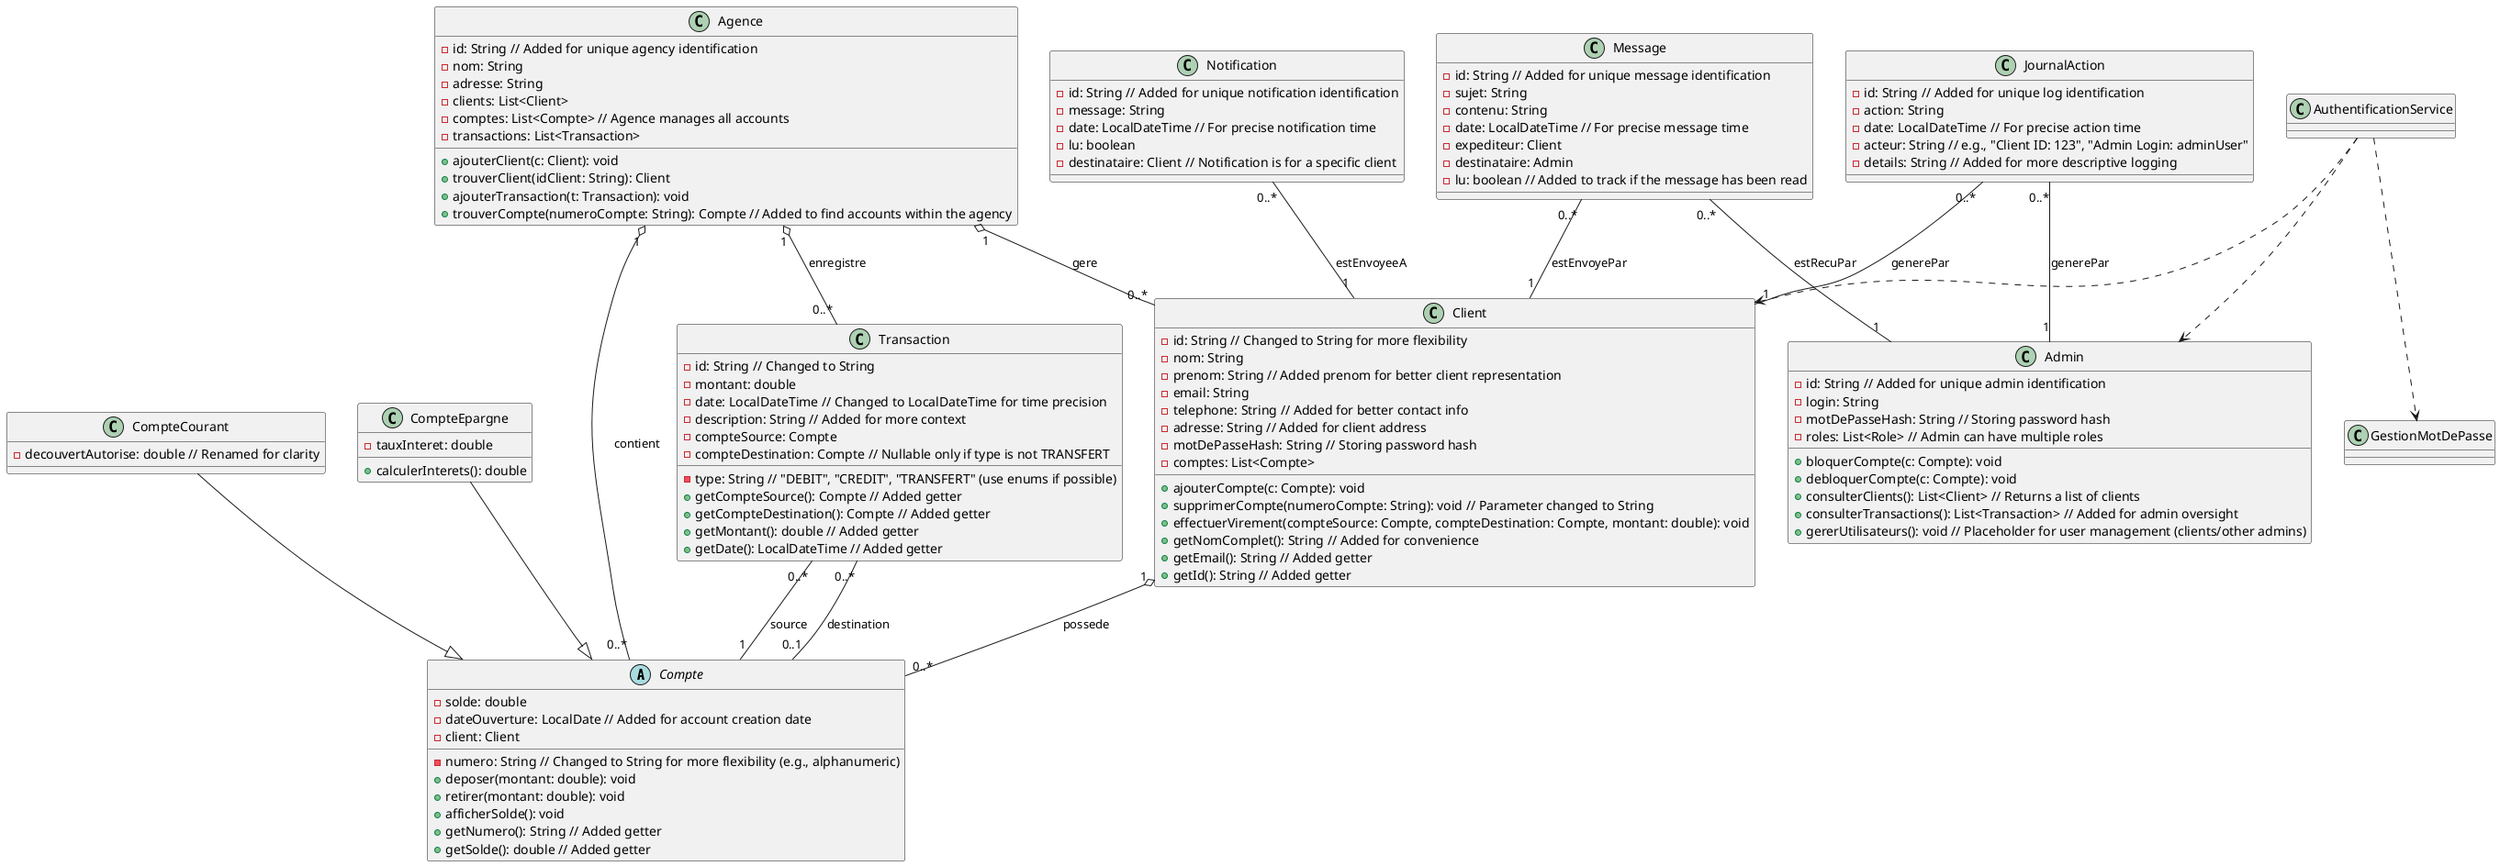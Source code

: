 @startuml

abstract class Compte {
 - numero: String // Changed to String for more flexibility (e.g., alphanumeric)
 - solde: double
 - dateOuverture: LocalDate // Added for account creation date
 - client: Client
 + deposer(montant: double): void
 + retirer(montant: double): void
 + afficherSolde(): void
 + getNumero(): String // Added getter
 + getSolde(): double // Added getter
}

class CompteCourant {
 - decouvertAutorise: double // Renamed for clarity
}

class CompteEpargne {
 - tauxInteret: double
 + calculerInterets(): double
}

class Client {
 - id: String // Changed to String for more flexibility
 - nom: String
 - prenom: String // Added prenom for better client representation
 - email: String
 - telephone: String // Added for better contact info
 - adresse: String // Added for client address
 - motDePasseHash: String // Storing password hash
 - comptes: List<Compte>
 + ajouterCompte(c: Compte): void
 + supprimerCompte(numeroCompte: String): void // Parameter changed to String
 + effectuerVirement(compteSource: Compte, compteDestination: Compte, montant: double): void
 + getNomComplet(): String // Added for convenience
 + getEmail(): String // Added getter
 + getId(): String // Added getter
}

class Transaction {
 - id: String // Changed to String
 - type: String // "DEBIT", "CREDIT", "TRANSFERT" (use enums if possible)
 - montant: double
 - date: LocalDateTime // Changed to LocalDateTime for time precision
 - description: String // Added for more context
 - compteSource: Compte
 - compteDestination: Compte // Nullable only if type is not TRANSFERT
 + getCompteSource(): Compte // Added getter
 + getCompteDestination(): Compte // Added getter
 + getMontant(): double // Added getter
 + getDate(): LocalDateTime // Added getter
}

class Admin {
 - id: String // Added for unique admin identification
 - login: String
 - motDePasseHash: String // Storing password hash
 - roles: List<Role> // Admin can have multiple roles
 + bloquerCompte(c: Compte): void
 + debloquerCompte(c: Compte): void
 + consulterClients(): List<Client> // Returns a list of clients
 + consulterTransactions(): List<Transaction> // Added for admin oversight
 + gererUtilisateurs(): void // Placeholder for user management (clients/other admins)
}

class Agence {
 - id: String // Added for unique agency identification
 - nom: String
 - adresse: String
 - clients: List<Client>
 - comptes: List<Compte> // Agence manages all accounts
 - transactions: List<Transaction>
 + ajouterClient(c: Client): void
 + trouverClient(idClient: String): Client
 + ajouterTransaction(t: Transaction): void
 + trouverCompte(numeroCompte: String): Compte // Added to find accounts within the agency
}

class Notification {
 - id: String // Added for unique notification identification
 - message: String
 - date: LocalDateTime // For precise notification time
 - lu: boolean
 - destinataire: Client // Notification is for a specific client
}

class Message {
 - id: String // Added for unique message identification
 - sujet: String
 - contenu: String
 - date: LocalDateTime // For precise message time
 - expediteur: Client
 - destinataire: Admin
 - lu: boolean // Added to track if the message has been read
}

class JournalAction {
 - id: String // Added for unique log identification
 - action: String
 - date: LocalDateTime // For precise action time
 - acteur: String // e.g., "Client ID: 123", "Admin Login: adminUser"
 - details: String // Added for more descriptive logging
}

' Relationships '
CompteCourant --|> Compte
CompteEpargne --|> Compte

Client "1" o-- "0..*" Compte : possede
Transaction "0..*" -- "1" Compte : source
Transaction "0..*" -- "0..1" Compte : destination

Agence "1" o-- "0..*" Client : gere
Agence "1" o-- "0..*" Compte : contient
Agence "1" o-- "0..*" Transaction : enregistre



AuthentificationService ..> GestionMotDePasse
AuthentificationService ..> Client
AuthentificationService ..> Admin

Notification "0..*" -- "1" Client : estEnvoyeeA

Message "0..*" -- "1" Client : estEnvoyePar
Message "0..*" -- "1" Admin : estRecuPar

JournalAction "0..*" -- "1" Admin : generePar
JournalAction "0..*" -- "1" Client : generePar

@enduml